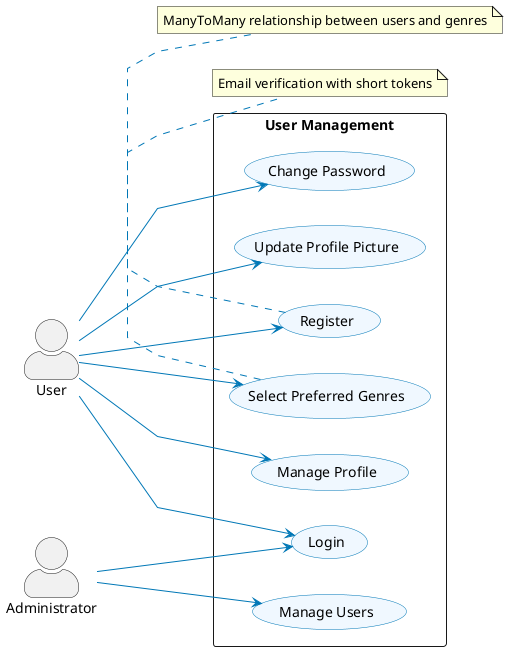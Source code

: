 @startuml iDoom Bookstore - User Management

skinparam actorStyle awesome
skinparam usecaseArrowColor #0077B6
skinparam usecaseBorderColor #0077B6
skinparam usecaseBackgroundColor #F0F8FF
skinparam linetype polyline

left to right direction

actor "User" as User
actor "Administrator" as Admin

rectangle "User Management" {
  usecase "Register" as UC1
  usecase "Login" as UC2
  usecase "Select Preferred Genres" as UC3
  usecase "Manage Profile" as UC4
  usecase "Change Password" as UC5
  usecase "Update Profile Picture" as UC6
  usecase "Manage Users" as UC7
}

User --> UC1
User --> UC2
User --> UC3
User --> UC4
User --> UC5
User --> UC6

Admin --> UC2
Admin --> UC7

note bottom of UC1: Email verification with short tokens
note bottom of UC3: ManyToMany relationship between users and genres

@enduml